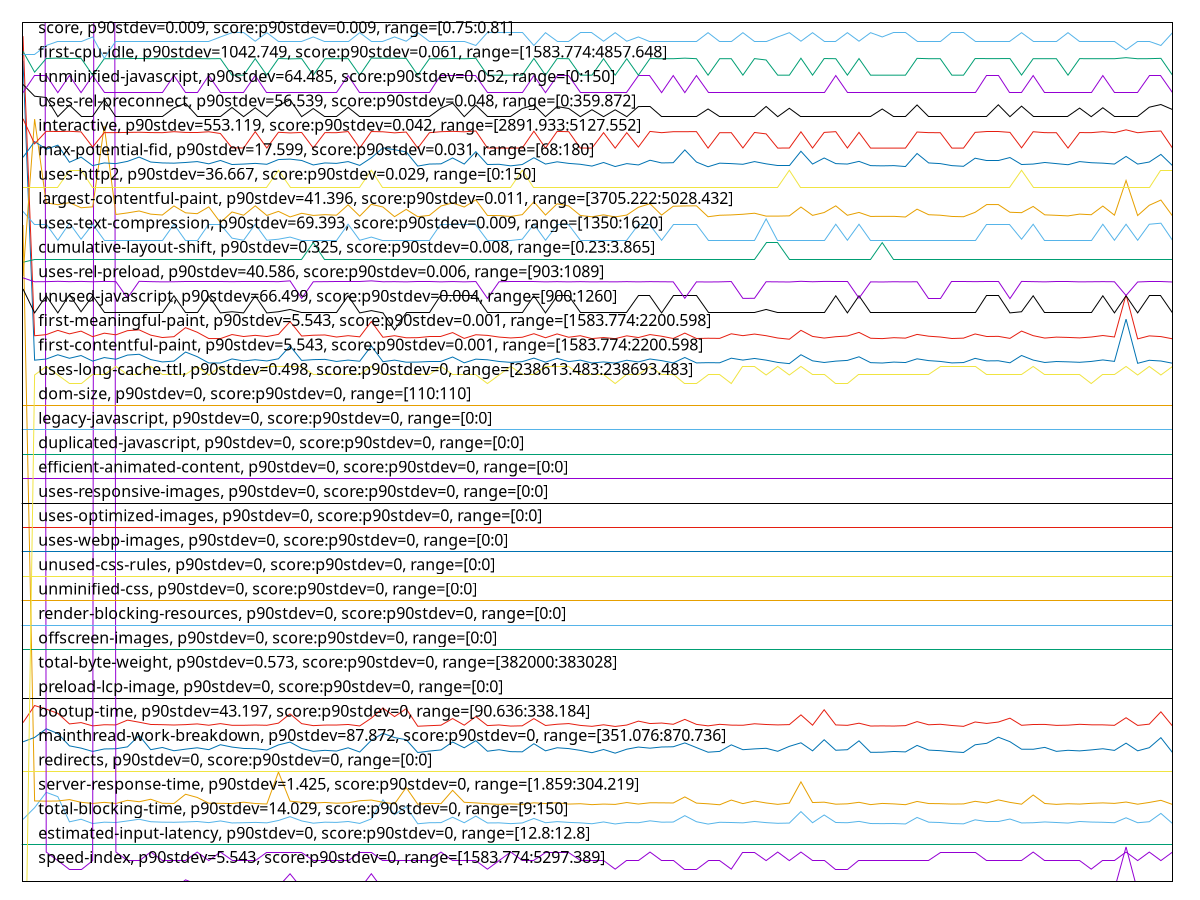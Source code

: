 reset

$speedIndexP90Stdev5543ScoreP90Stdev0Range15837745297389 <<EOF
0 74.33948294553178
1 -0.26472126169383614
2 -0.21932330896510877
3 -0.044439043049877114
4 -0.18745114840383081
5 -0.07555138418506857
6 -0.3028652032660979
7 -0.15899062738479586
8 -0.22698691814331795
9 -0.05673402838542074
10 -0.02377698657738847
11 -0.24031646555835096
12 -0.3375250456952159
13 -0.3031550416696902
14 0.06754626375328598
15 -0.1202076323879595
16 -0.3788350692733502
17 -0.3823674748170802
18 -0.21539841391651038
19 -0.29690540109231023
20 -0.24741146814619697
21 -0.29705635859417967
22 -0.20904813500455788
23 0.3159719926623623
24 -0.2762685042034789
25 -0.24370797743367945
26 -0.23253712229536916
27 -0.3175835596983241
28 -0.26214492032861614
29 -0.3097035781007662
30 0.3179948231874121
31 -0.3268271907294391
32 -0.2636303421469961
33 -0.3483416538958046
34 -0.3429494519290479
35 -0.31175559374283424
36 -0.31163885327473295
37 -0.13535068259211158
38 -0.37325970553764876
39 -0.2232381401802428
40 -0.2499455414109022
41 -0.31888682613113417
42 -0.3548972350103057
43 -0.32596975211882295
44 -0.18116125249262183
45 -0.3463671297713624
46 -0.1895444257630814
47 -0.3262112841218183
48 -0.2630567036399043
49 -0.3812503893032506
50 -0.3378078394153867
51 -0.384028007337637
52 -0.267739405347875
53 -0.33849922477395467
54 -0.2165658185976298
55 -0.284043821933075
56 -0.3774965794234397
57 -0.1559110943466635
58 -0.37720472825316165
59 -0.36768434180195086
60 -0.3724254137439864
61 -0.18470170910312333
62 -0.2615390775544455
63 -0.195484100269951
64 -0.2631513036744053
65 -0.35760239344379485
66 -0.4069232284544313
67 -0.04306633616620559
68 -0.29251153140457475
69 -0.3601807475757184
70 -0.3046746805218383
71 -0.2752097889237035
72 -0.12663942835092
73 -0.3670986266947054
74 -0.3823473471501657
75 -0.3439638863415979
76 -0.3624461164871029
77 -0.21009477368417606
78 -0.2836382494447207
79 -0.3166083742362531
80 -0.37761835180827674
81 -0.3628154591750139
82 -0.19134585195205034
83 -0.2955759686925177
84 -0.28995129217287996
85 -0.3726941180973178
86 -0.07376002182955688
87 -0.26107714759872636
88 -0.35988285810536524
89 -0.3206047225023987
90 -0.3338326251994985
91 -0.3527496129503831
92 -0.31773552358353996
93 -0.25549272641291765
94 -0.31521654606902416
95 1.4160264811320857
96 -0.3940616492951996
97 -0.2700550934265493
98 -0.2996226361259495
99 -0.3903480947492248
EOF

$estimatedInputLatencyP90Stdev0ScoreP90Stdev0Range128128 <<EOF
0 1.5000000000001847
1 1.5000000000001847
2 1.5000000000001847
3 1.5000000000001847
4 1.5000000000001847
5 1.5000000000001847
6 1.5000000000001847
7 1.5000000000001847
8 1.5000000000001847
9 1.5000000000001847
10 1.5000000000001847
11 1.5000000000001847
12 1.5000000000001847
13 1.5000000000001847
14 1.5000000000001847
15 1.5000000000001847
16 1.5000000000001847
17 1.5000000000001847
18 1.5000000000001847
19 1.5000000000001847
20 1.5000000000001847
21 1.5000000000001847
22 1.5000000000001847
23 1.5000000000001847
24 1.5000000000001847
25 1.5000000000001847
26 1.5000000000001847
27 1.5000000000001847
28 1.5000000000001847
29 1.5000000000001847
30 1.5000000000001847
31 1.5000000000001847
32 1.5000000000001847
33 1.5000000000001847
34 1.5000000000001847
35 1.5000000000001847
36 1.5000000000001847
37 1.5000000000001847
38 1.5000000000001847
39 1.5000000000001847
40 1.5000000000001847
41 1.5000000000001847
42 1.5000000000001847
43 1.5000000000001847
44 1.5000000000001847
45 1.5000000000001847
46 1.5000000000001847
47 1.5000000000001847
48 1.5000000000001847
49 1.5000000000001847
50 1.5000000000001847
51 1.5000000000001847
52 1.5000000000001847
53 1.5000000000001847
54 1.5000000000001847
55 1.5000000000001847
56 1.5000000000001847
57 1.5000000000001847
58 1.5000000000001847
59 1.5000000000001847
60 1.5000000000001847
61 1.5000000000001847
62 1.5000000000001847
63 1.5000000000001847
64 1.5000000000001847
65 1.5000000000001847
66 1.5000000000001847
67 1.5000000000001847
68 1.5000000000001847
69 1.5000000000001847
70 1.5000000000001847
71 1.5000000000001847
72 1.5000000000001847
73 1.5000000000001847
74 1.5000000000001847
75 1.5000000000001847
76 1.5000000000001847
77 1.5000000000001847
78 1.5000000000001847
79 1.5000000000001847
80 1.5000000000001847
81 1.5000000000001847
82 1.5000000000001847
83 1.5000000000001847
84 1.5000000000001847
85 1.5000000000001847
86 1.5000000000001847
87 1.5000000000001847
88 1.5000000000001847
89 1.5000000000001847
90 1.5000000000001847
91 1.5000000000001847
92 1.5000000000001847
93 1.5000000000001847
94 1.5000000000001847
95 1.5000000000001847
96 1.5000000000001847
97 1.5000000000001847
98 1.5000000000001847
99 1.5000000000001847
EOF

$totalBlockingTimeP90Stdev14029ScoreP90Stdev0Range9150 <<EOF
0 2.5457763157894737
1 3.0247236842105263
2 3.651039473684211
3 3.4760394736842106
4 2.4444605263157895
5 2.5503815789473685
6 2.3753815789473687
7 2.4306447368421056
8 2.4168289473684212
9 2.4813026315789477
10 2.5503815789473685
11 2.4490657894736843
12 2.4306447368421056
13 2.426039473684211
14 2.4398552631578947
15 2.458276315789474
16 2.4122236842105265
17 2.4813026315789477
18 2.398407894736842
19 2.4076184210526317
20 2.421434210526316
21 2.403013157894737
22 2.4997236842105264
23 2.6563026315789475
24 2.4813026315789477
25 2.389197368421053
26 2.4306447368421056
27 2.421434210526316
28 2.458276315789474
29 2.3799868421052635
30 2.564197368421053
31 3.347092105263158
32 2.7391973684210527
33 3.0615657894736845
34 2.366171052631579
35 2.4076184210526317
36 2.4122236842105265
37 2.633276315789474
38 2.4076184210526317
39 2.679328947368421
40 2.398407894736842
41 2.403013157894737
42 2.370776315789474
43 2.398407894736842
44 2.582618421052632
45 2.4076184210526317
46 2.453671052631579
47 2.421434210526316
48 2.403013157894737
49 2.366171052631579
50 2.4398552631578947
51 2.3569605263157896
52 2.4168289473684212
53 2.4076184210526317
54 2.485907894736842
55 2.4306447368421056
56 2.4352500000000004
57 2.69775
58 2.4490657894736843
59 2.352355263157895
60 2.426039473684211
61 2.4168289473684212
62 2.403013157894737
63 2.458276315789474
64 2.4122236842105265
65 2.3845921052631582
66 2.3938026315789473
67 2.863539473684211
68 2.4076184210526317
69 2.7253815789473688
70 2.4168289473684212
71 2.4076184210526317
72 2.4628815789473686
73 2.3753815789473687
74 2.370776315789474
75 2.3753815789473687
76 2.3569605263157896
77 2.6240657894736845
78 2.4306447368421056
79 2.4168289473684212
80 2.3753815789473687
81 2.3615657894736843
82 2.527355263157895
83 2.472092105263158
84 2.472092105263158
85 2.559592105263158
86 2.398407894736842
87 2.4076184210526317
88 2.4398552631578947
89 2.4168289473684212
90 2.3938026315789473
91 2.458276315789474
92 2.4352500000000004
93 2.426039473684211
94 2.4076184210526317
95 2.61025
96 2.4076184210526317
97 2.4490657894736843
98 2.789855263157895
99 2.3753815789473687
EOF

$serverResponseTimeP90Stdev1425ScoreP90Stdev0Range1859304219 <<EOF
0 26.89561586802828
1 3.301036135113904
2 3.2919238020424197
3 3.29828672427337
4 3.3558672427336997
5 3.244948153967007
6 3.1980510604870385
7 3.242670070699136
8 3.196322859387274
9 3.3260164964650434
10 3.2670219952867243
11 3.37000706991359
12 3.205356637863315
13 3.196558523173606
14 3.574563236449332
15 3.444476826394344
16 3.207791830322074
17 3.2026857816182246
18 3.1932592301649647
19 3.248718774548311
20 3.195458758837392
21 3.174877454831108
22 4.483439905734485
23 3.291138256087981
24 3.2443982717989
25 3.213369206598586
26 3.2382710133542814
27 3.2076347211311864
28 3.2252309505106047
29 3.3087344854674
30 3.3366999214454047
31 3.244948153967007
32 3.1811618224666143
33 3.8496614296936373
34 3.1660793401413985
35 3.1995435978004716
36 3.1895671641791044
37 3.7361500392772977
38 3.2451052631578947
39 3.2212246661429695
40 3.1843825608798113
41 3.160973291437549
42 3.1805333857030638
43 3.159716417910448
44 3.224602513747054
45 3.19357344854674
46 3.2249952867242735
47 3.1714996072270227
48 3.186582089552239
49 3.1490329929300866
50 3.172363707776905
51 3.158302435192459
52 3.235443047918303
53 3.1722851531814613
54 3.2254666142969364
55 3.223502749410841
56 3.2165899450117834
57 3.4656080125687354
58 3.2117195600942656
59 3.183597014925373
60 3.1438483896307936
61 3.3363071484681854
62 3.1905098193244306
63 3.2975011783189316
64 3.21713982717989
65 3.160187745483111
66 3.212819324430479
67 4.08210447761194
68 3.235050274941084
69 3.249739984289081
70 3.167179104477612
71 3.1815545954438336
72 3.244476826394344
73 3.149661429693637
74 3.1983652788688137
75 3.1790408483896306
76 3.1472262372348783
77 3.2795121759622936
78 3.1943589945011786
79 3.188467399842891
80 3.172442262372349
81 3.178490966221524
82 3.285403770620581
83 3.218082482325216
84 3.342984289080911
85 3.241413197172035
86 3.1674147682639435
87 3.5443982717989
88 3.1962443047918305
89 3.1597949725058916
90 3.185717989002357
91 3.1717352710133544
92 3.202607227022781
93 3.2205962293794186
94 3.199622152395915
95 3.255788688138256
96 3.1664721131186173
97 3.238428122545169
98 3.3257808326787117
99 3.15688845247447
EOF

$redirectsP90Stdev0ScoreP90Stdev0Range00 <<EOF
0 4.5
1 4.5
2 4.5
3 4.5
4 4.5
5 4.5
6 4.5
7 4.5
8 4.5
9 4.5
10 4.5
11 4.5
12 4.5
13 4.5
14 4.5
15 4.5
16 4.5
17 4.5
18 4.5
19 4.5
20 4.5
21 4.5
22 4.5
23 4.5
24 4.5
25 4.5
26 4.5
27 4.5
28 4.5
29 4.5
30 4.5
31 4.5
32 4.5
33 4.5
34 4.5
35 4.5
36 4.5
37 4.5
38 4.5
39 4.5
40 4.5
41 4.5
42 4.5
43 4.5
44 4.5
45 4.5
46 4.5
47 4.5
48 4.5
49 4.5
50 4.5
51 4.5
52 4.5
53 4.5
54 4.5
55 4.5
56 4.5
57 4.5
58 4.5
59 4.5
60 4.5
61 4.5
62 4.5
63 4.5
64 4.5
65 4.5
66 4.5
67 4.5
68 4.5
69 4.5
70 4.5
71 4.5
72 4.5
73 4.5
74 4.5
75 4.5
76 4.5
77 4.5
78 4.5
79 4.5
80 4.5
81 4.5
82 4.5
83 4.5
84 4.5
85 4.5
86 4.5
87 4.5
88 4.5
89 4.5
90 4.5
91 4.5
92 4.5
93 4.5
94 4.5
95 4.5
96 4.5
97 4.5
98 4.5
99 4.5
EOF

$mainthreadWorkBreakdownP90Stdev87872ScoreP90Stdev0Range351076870736 <<EOF
0 5.722299412035715
1 5.90192579144819
2 6.255580823149995
3 6.059406978785018
4 5.557193337136087
5 5.464420032469668
6 5.328339209319672
7 5.429950626357473
8 5.438635165968275
9 5.516266196441499
10 5.983250246813364
11 5.400326440841578
12 5.490796154099296
13 5.3567194554748685
14 5.421987878721397
15 5.477696397621815
16 5.400979125074043
17 5.603610704021412
18 5.507236118119391
19 5.450606162655492
20 5.439671782102192
21 5.388255621859985
22 5.595240988569799
23 5.712086823457142
24 5.449999550251201
25 5.332969428051161
26 5.373397457273864
27 5.344940424738377
28 5.477803898554222
29 5.305142043834053
30 5.784488701432614
31 6.068191340690199
32 5.896980748557512
33 5.80916784405783
34 5.283250246813364
35 5.343980594984751
36 5.390566891906715
37 5.715089170926482
38 5.478149437265527
39 5.769077674908404
40 5.337469109936157
41 5.39931286062175
42 5.319608597880695
43 5.312751574120796
44 5.644376593317391
45 5.3533869265702805
46 5.47927819705579
47 5.444939327790087
48 5.372391555692064
49 5.276731083126741
50 5.408964908624206
51 5.2580105636120305
52 5.420513580219827
53 5.508464700204032
54 5.462131798337025
55 5.510376681073254
56 5.520028729075711
57 5.677909205590048
58 5.4862887935762705
59 5.296641791535946
60 5.3300208310480235
61 5.598604232026501
62 5.399312860621749
63 5.4328761874465235
64 5.457133004980145
65 5.334712478883745
66 5.5365147649239805
67 5.682124777867971
68 5.353102816963208
69 5.807394078673131
70 5.376822129834799
71 5.3992053596893435
72 5.763495305061319
73 5.291573890436804
74 5.296280895548583
75 5.327410094118163
76 5.309127256971106
77 5.575291886970447
78 5.38328754305522
79 5.359975197999166
80 5.3152932033083955
81 5.285553838222065
82 5.600938537987319
83 5.660916379631863
84 5.911961771352098
85 5.728043033281411
86 5.420152684232464
87 5.417303909523704
88 5.494881189530725
89 5.331779239156665
90 5.375309438143085
91 5.350906726486913
92 5.390812608323643
93 5.438658201882363
94 5.370947971742611
95 5.667450900594545
96 5.353786215747789
97 5.481228571115158
98 5.891897490182311
99 5.282658991685131
EOF

$bootupTimeP90Stdev43197ScoreP90Stdev0Range90636338184 <<EOF
0 6.507694998119594
1 7.209801053027454
2 7.060589833930445
3 6.889999386393777
4 6.455791829140357
5 6.5105631123691134
6 6.374902693929257
7 6.422275073731715
8 6.41507014904693
9 6.611709170443973
10 6.525707309831555
11 6.43340114011995
12 6.424533540507907
13 6.41103816234833
14 6.427027552898794
15 6.456138219750203
16 6.4021428514875
17 6.468026345480097
18 6.3999120959600955
19 6.399496427228281
20 6.410553215494547
21 6.399787395340551
22 6.487119395894776
23 6.867220739890342
24 6.467098018645712
25 6.385682369707646
26 6.4085580055818365
27 6.410373092377427
28 6.433082460758892
29 6.372325547792007
30 6.692639872528256
31 7.104387462639298
32 6.755184161041942
33 7.0768286257199975
34 6.360589833930445
35 6.3834931810534234
36 6.403417568931731
37 6.67508479642129
38 6.404013360780665
39 6.7565697234813245
40 6.387566734625205
41 6.41361530848558
42 6.367101977395539
43 6.378920825003464
44 6.673519110864788
45 6.391834266938501
46 6.442157894736842
47 6.469882999148869
48 6.395076483046654
49 6.35654399160745
50 6.4207648106727895
51 6.352318026167336
52 6.409902001148037
53 6.570419409750401
54 6.471102294095524
55 6.492024286930187
56 6.440924744165792
57 6.641290928524771
58 6.437253003701431
59 6.376246689495457
60 6.439234357989746
61 6.406216405059282
62 6.400715722174937
63 6.461832881376061
64 6.43205714455375
65 6.415374972783595
66 6.42795587973318
67 6.826887017279943
68 6.403071178321886
69 7.036328635616872
70 6.414349656578453
71 6.397542784188753
72 6.485290453474793
73 6.369124898557035
74 6.374597870192593
75 6.368958631064309
76 6.385377545970982
77 6.55081370123315
78 6.42080637754597
79 6.441451257892758
80 6.391307753211535
81 6.355892777260941
82 6.534962866926624
83 6.475799350765028
84 6.532330298291799
85 6.690616951366758
86 6.399496427228281
87 6.431946299558599
88 6.43521622691554
89 6.395963243007858
90 6.405121810732171
91 6.43971930484353
92 6.419739494467647
93 6.4174948833158485
94 6.397889174798599
95 6.708961798064172
96 6.394619247441658
97 6.446536272045288
98 6.9511165455949016
99 6.3689863423130975
EOF

$preloadLcpImageP90Stdev0ScoreP90Stdev0Range00 <<EOF
0 7.5
1 7.5
2 7.5
3 7.5
4 7.5
5 7.5
6 7.5
7 7.5
8 7.5
9 7.5
10 7.5
11 7.5
12 7.5
13 7.5
14 7.5
15 7.5
16 7.5
17 7.5
18 7.5
19 7.5
20 7.5
21 7.5
22 7.5
23 7.5
24 7.5
25 7.5
26 7.5
27 7.5
28 7.5
29 7.5
30 7.5
31 7.5
32 7.5
33 7.5
34 7.5
35 7.5
36 7.5
37 7.5
38 7.5
39 7.5
40 7.5
41 7.5
42 7.5
43 7.5
44 7.5
45 7.5
46 7.5
47 7.5
48 7.5
49 7.5
50 7.5
51 7.5
52 7.5
53 7.5
54 7.5
55 7.5
56 7.5
57 7.5
58 7.5
59 7.5
60 7.5
61 7.5
62 7.5
63 7.5
64 7.5
65 7.5
66 7.5
67 7.5
68 7.5
69 7.5
70 7.5
71 7.5
72 7.5
73 7.5
74 7.5
75 7.5
76 7.5
77 7.5
78 7.5
79 7.5
80 7.5
81 7.5
82 7.5
83 7.5
84 7.5
85 7.5
86 7.5
87 7.5
88 7.5
89 7.5
90 7.5
91 7.5
92 7.5
93 7.5
94 7.5
95 7.5
96 7.5
97 7.5
98 7.5
99 7.5
EOF

$totalByteWeightP90Stdev0573ScoreP90Stdev0Range382000383028 <<EOF
0 39.705999999976484
1 360.3059999999823
2 1.205999999976484
3 0.8559999999997672
4 0.5059999999939464
5 0.5059999999939464
6 0.8559999999997672
7 360.3059999999823
8 1.205999999976484
9 0.8559999999997672
10 0.8559999999997672
11 1.205999999976484
12 0.8559999999997672
13 0.8559999999997672
14 0.8559999999997672
15 1.205999999976484
16 0.8559999999997672
17 1.205999999976484
18 0.8559999999997672
19 0.8559999999997672
20 0.8559999999997672
21 1.205999999976484
22 1.205999999976484
23 1.205999999976484
24 1.205999999976484
25 0.8559999999997672
26 0.8559999999997672
27 0.8559999999997672
28 0.8559999999997672
29 1.205999999976484
30 1.205999999976484
31 0.8559999999997672
32 0.8559999999997672
33 0.8559999999997672
34 0.8559999999997672
35 0.8559999999997672
36 1.205999999976484
37 0.8559999999997672
38 0.8559999999997672
39 0.8559999999997672
40 0.5059999999939464
41 0.8559999999997672
42 1.205999999976484
43 0.8559999999997672
44 0.8559999999997672
45 1.205999999976484
46 1.205999999976484
47 1.205999999976484
48 0.8559999999997672
49 0.8559999999997672
50 0.8559999999997672
51 0.5059999999939464
52 0.8559999999997672
53 0.8559999999997672
54 1.205999999976484
55 0.8559999999997672
56 0.8559999999997672
57 0.5059999999939464
58 0.5059999999939464
59 0.8559999999997672
60 0.8559999999997672
61 0.5059999999939464
62 1.205999999976484
63 1.205999999976484
64 0.8559999999997672
65 1.205999999976484
66 0.8559999999997672
67 1.205999999976484
68 0.8559999999997672
69 0.8559999999997672
70 0.5059999999939464
71 0.5059999999939464
72 0.8559999999997672
73 0.8559999999997672
74 0.8559999999997672
75 0.8559999999997672
76 0.8559999999997672
77 0.8559999999997672
78 0.8559999999997672
79 1.205999999976484
80 1.205999999976484
81 1.205999999976484
82 1.205999999976484
83 0.8559999999997672
84 0.8559999999997672
85 0.8559999999997672
86 0.8559999999997672
87 1.205999999976484
88 0.8559999999997672
89 0.8559999999997672
90 0.8559999999997672
91 0.8559999999997672
92 0.5059999999939464
93 0.8559999999997672
94 0.8559999999997672
95 1.205999999976484
96 0.8559999999997672
97 1.205999999976484
98 0.8559999999997672
99 1.205999999976484
EOF

$offscreenImagesP90Stdev0ScoreP90Stdev0Range00 <<EOF
0 9.5
1 9.5
2 9.5
3 9.5
4 9.5
5 9.5
6 9.5
7 9.5
8 9.5
9 9.5
10 9.5
11 9.5
12 9.5
13 9.5
14 9.5
15 9.5
16 9.5
17 9.5
18 9.5
19 9.5
20 9.5
21 9.5
22 9.5
23 9.5
24 9.5
25 9.5
26 9.5
27 9.5
28 9.5
29 9.5
30 9.5
31 9.5
32 9.5
33 9.5
34 9.5
35 9.5
36 9.5
37 9.5
38 9.5
39 9.5
40 9.5
41 9.5
42 9.5
43 9.5
44 9.5
45 9.5
46 9.5
47 9.5
48 9.5
49 9.5
50 9.5
51 9.5
52 9.5
53 9.5
54 9.5
55 9.5
56 9.5
57 9.5
58 9.5
59 9.5
60 9.5
61 9.5
62 9.5
63 9.5
64 9.5
65 9.5
66 9.5
67 9.5
68 9.5
69 9.5
70 9.5
71 9.5
72 9.5
73 9.5
74 9.5
75 9.5
76 9.5
77 9.5
78 9.5
79 9.5
80 9.5
81 9.5
82 9.5
83 9.5
84 9.5
85 9.5
86 9.5
87 9.5
88 9.5
89 9.5
90 9.5
91 9.5
92 9.5
93 9.5
94 9.5
95 9.5
96 9.5
97 9.5
98 9.5
99 9.5
EOF

$renderBlockingResourcesP90Stdev0ScoreP90Stdev0Range00 <<EOF
0 10.5
1 10.5
2 10.5
3 10.5
4 10.5
5 10.5
6 10.5
7 10.5
8 10.5
9 10.5
10 10.5
11 10.5
12 10.5
13 10.5
14 10.5
15 10.5
16 10.5
17 10.5
18 10.5
19 10.5
20 10.5
21 10.5
22 10.5
23 10.5
24 10.5
25 10.5
26 10.5
27 10.5
28 10.5
29 10.5
30 10.5
31 10.5
32 10.5
33 10.5
34 10.5
35 10.5
36 10.5
37 10.5
38 10.5
39 10.5
40 10.5
41 10.5
42 10.5
43 10.5
44 10.5
45 10.5
46 10.5
47 10.5
48 10.5
49 10.5
50 10.5
51 10.5
52 10.5
53 10.5
54 10.5
55 10.5
56 10.5
57 10.5
58 10.5
59 10.5
60 10.5
61 10.5
62 10.5
63 10.5
64 10.5
65 10.5
66 10.5
67 10.5
68 10.5
69 10.5
70 10.5
71 10.5
72 10.5
73 10.5
74 10.5
75 10.5
76 10.5
77 10.5
78 10.5
79 10.5
80 10.5
81 10.5
82 10.5
83 10.5
84 10.5
85 10.5
86 10.5
87 10.5
88 10.5
89 10.5
90 10.5
91 10.5
92 10.5
93 10.5
94 10.5
95 10.5
96 10.5
97 10.5
98 10.5
99 10.5
EOF

$unminifiedCssP90Stdev0ScoreP90Stdev0Range00 <<EOF
0 11.5
1 11.5
2 11.5
3 11.5
4 11.5
5 11.5
6 11.5
7 11.5
8 11.5
9 11.5
10 11.5
11 11.5
12 11.5
13 11.5
14 11.5
15 11.5
16 11.5
17 11.5
18 11.5
19 11.5
20 11.5
21 11.5
22 11.5
23 11.5
24 11.5
25 11.5
26 11.5
27 11.5
28 11.5
29 11.5
30 11.5
31 11.5
32 11.5
33 11.5
34 11.5
35 11.5
36 11.5
37 11.5
38 11.5
39 11.5
40 11.5
41 11.5
42 11.5
43 11.5
44 11.5
45 11.5
46 11.5
47 11.5
48 11.5
49 11.5
50 11.5
51 11.5
52 11.5
53 11.5
54 11.5
55 11.5
56 11.5
57 11.5
58 11.5
59 11.5
60 11.5
61 11.5
62 11.5
63 11.5
64 11.5
65 11.5
66 11.5
67 11.5
68 11.5
69 11.5
70 11.5
71 11.5
72 11.5
73 11.5
74 11.5
75 11.5
76 11.5
77 11.5
78 11.5
79 11.5
80 11.5
81 11.5
82 11.5
83 11.5
84 11.5
85 11.5
86 11.5
87 11.5
88 11.5
89 11.5
90 11.5
91 11.5
92 11.5
93 11.5
94 11.5
95 11.5
96 11.5
97 11.5
98 11.5
99 11.5
EOF

$unusedCssRulesP90Stdev0ScoreP90Stdev0Range00 <<EOF
0 12.5
1 12.5
2 12.5
3 12.5
4 12.5
5 12.5
6 12.5
7 12.5
8 12.5
9 12.5
10 12.5
11 12.5
12 12.5
13 12.5
14 12.5
15 12.5
16 12.5
17 12.5
18 12.5
19 12.5
20 12.5
21 12.5
22 12.5
23 12.5
24 12.5
25 12.5
26 12.5
27 12.5
28 12.5
29 12.5
30 12.5
31 12.5
32 12.5
33 12.5
34 12.5
35 12.5
36 12.5
37 12.5
38 12.5
39 12.5
40 12.5
41 12.5
42 12.5
43 12.5
44 12.5
45 12.5
46 12.5
47 12.5
48 12.5
49 12.5
50 12.5
51 12.5
52 12.5
53 12.5
54 12.5
55 12.5
56 12.5
57 12.5
58 12.5
59 12.5
60 12.5
61 12.5
62 12.5
63 12.5
64 12.5
65 12.5
66 12.5
67 12.5
68 12.5
69 12.5
70 12.5
71 12.5
72 12.5
73 12.5
74 12.5
75 12.5
76 12.5
77 12.5
78 12.5
79 12.5
80 12.5
81 12.5
82 12.5
83 12.5
84 12.5
85 12.5
86 12.5
87 12.5
88 12.5
89 12.5
90 12.5
91 12.5
92 12.5
93 12.5
94 12.5
95 12.5
96 12.5
97 12.5
98 12.5
99 12.5
EOF

$usesWebpImagesP90Stdev0ScoreP90Stdev0Range00 <<EOF
0 13.5
1 13.5
2 13.5
3 13.5
4 13.5
5 13.5
6 13.5
7 13.5
8 13.5
9 13.5
10 13.5
11 13.5
12 13.5
13 13.5
14 13.5
15 13.5
16 13.5
17 13.5
18 13.5
19 13.5
20 13.5
21 13.5
22 13.5
23 13.5
24 13.5
25 13.5
26 13.5
27 13.5
28 13.5
29 13.5
30 13.5
31 13.5
32 13.5
33 13.5
34 13.5
35 13.5
36 13.5
37 13.5
38 13.5
39 13.5
40 13.5
41 13.5
42 13.5
43 13.5
44 13.5
45 13.5
46 13.5
47 13.5
48 13.5
49 13.5
50 13.5
51 13.5
52 13.5
53 13.5
54 13.5
55 13.5
56 13.5
57 13.5
58 13.5
59 13.5
60 13.5
61 13.5
62 13.5
63 13.5
64 13.5
65 13.5
66 13.5
67 13.5
68 13.5
69 13.5
70 13.5
71 13.5
72 13.5
73 13.5
74 13.5
75 13.5
76 13.5
77 13.5
78 13.5
79 13.5
80 13.5
81 13.5
82 13.5
83 13.5
84 13.5
85 13.5
86 13.5
87 13.5
88 13.5
89 13.5
90 13.5
91 13.5
92 13.5
93 13.5
94 13.5
95 13.5
96 13.5
97 13.5
98 13.5
99 13.5
EOF

$usesOptimizedImagesP90Stdev0ScoreP90Stdev0Range00 <<EOF
0 14.5
1 14.5
2 14.5
3 14.5
4 14.5
5 14.5
6 14.5
7 14.5
8 14.5
9 14.5
10 14.5
11 14.5
12 14.5
13 14.5
14 14.5
15 14.5
16 14.5
17 14.5
18 14.5
19 14.5
20 14.5
21 14.5
22 14.5
23 14.5
24 14.5
25 14.5
26 14.5
27 14.5
28 14.5
29 14.5
30 14.5
31 14.5
32 14.5
33 14.5
34 14.5
35 14.5
36 14.5
37 14.5
38 14.5
39 14.5
40 14.5
41 14.5
42 14.5
43 14.5
44 14.5
45 14.5
46 14.5
47 14.5
48 14.5
49 14.5
50 14.5
51 14.5
52 14.5
53 14.5
54 14.5
55 14.5
56 14.5
57 14.5
58 14.5
59 14.5
60 14.5
61 14.5
62 14.5
63 14.5
64 14.5
65 14.5
66 14.5
67 14.5
68 14.5
69 14.5
70 14.5
71 14.5
72 14.5
73 14.5
74 14.5
75 14.5
76 14.5
77 14.5
78 14.5
79 14.5
80 14.5
81 14.5
82 14.5
83 14.5
84 14.5
85 14.5
86 14.5
87 14.5
88 14.5
89 14.5
90 14.5
91 14.5
92 14.5
93 14.5
94 14.5
95 14.5
96 14.5
97 14.5
98 14.5
99 14.5
EOF

$usesResponsiveImagesP90Stdev0ScoreP90Stdev0Range00 <<EOF
0 15.5
1 15.5
2 15.5
3 15.5
4 15.5
5 15.5
6 15.5
7 15.5
8 15.5
9 15.5
10 15.5
11 15.5
12 15.5
13 15.5
14 15.5
15 15.5
16 15.5
17 15.5
18 15.5
19 15.5
20 15.5
21 15.5
22 15.5
23 15.5
24 15.5
25 15.5
26 15.5
27 15.5
28 15.5
29 15.5
30 15.5
31 15.5
32 15.5
33 15.5
34 15.5
35 15.5
36 15.5
37 15.5
38 15.5
39 15.5
40 15.5
41 15.5
42 15.5
43 15.5
44 15.5
45 15.5
46 15.5
47 15.5
48 15.5
49 15.5
50 15.5
51 15.5
52 15.5
53 15.5
54 15.5
55 15.5
56 15.5
57 15.5
58 15.5
59 15.5
60 15.5
61 15.5
62 15.5
63 15.5
64 15.5
65 15.5
66 15.5
67 15.5
68 15.5
69 15.5
70 15.5
71 15.5
72 15.5
73 15.5
74 15.5
75 15.5
76 15.5
77 15.5
78 15.5
79 15.5
80 15.5
81 15.5
82 15.5
83 15.5
84 15.5
85 15.5
86 15.5
87 15.5
88 15.5
89 15.5
90 15.5
91 15.5
92 15.5
93 15.5
94 15.5
95 15.5
96 15.5
97 15.5
98 15.5
99 15.5
EOF

$efficientAnimatedContentP90Stdev0ScoreP90Stdev0Range00 <<EOF
0 16.5
1 16.5
2 16.5
3 16.5
4 16.5
5 16.5
6 16.5
7 16.5
8 16.5
9 16.5
10 16.5
11 16.5
12 16.5
13 16.5
14 16.5
15 16.5
16 16.5
17 16.5
18 16.5
19 16.5
20 16.5
21 16.5
22 16.5
23 16.5
24 16.5
25 16.5
26 16.5
27 16.5
28 16.5
29 16.5
30 16.5
31 16.5
32 16.5
33 16.5
34 16.5
35 16.5
36 16.5
37 16.5
38 16.5
39 16.5
40 16.5
41 16.5
42 16.5
43 16.5
44 16.5
45 16.5
46 16.5
47 16.5
48 16.5
49 16.5
50 16.5
51 16.5
52 16.5
53 16.5
54 16.5
55 16.5
56 16.5
57 16.5
58 16.5
59 16.5
60 16.5
61 16.5
62 16.5
63 16.5
64 16.5
65 16.5
66 16.5
67 16.5
68 16.5
69 16.5
70 16.5
71 16.5
72 16.5
73 16.5
74 16.5
75 16.5
76 16.5
77 16.5
78 16.5
79 16.5
80 16.5
81 16.5
82 16.5
83 16.5
84 16.5
85 16.5
86 16.5
87 16.5
88 16.5
89 16.5
90 16.5
91 16.5
92 16.5
93 16.5
94 16.5
95 16.5
96 16.5
97 16.5
98 16.5
99 16.5
EOF

$duplicatedJavascriptP90Stdev0ScoreP90Stdev0Range00 <<EOF
0 17.5
1 17.5
2 17.5
3 17.5
4 17.5
5 17.5
6 17.5
7 17.5
8 17.5
9 17.5
10 17.5
11 17.5
12 17.5
13 17.5
14 17.5
15 17.5
16 17.5
17 17.5
18 17.5
19 17.5
20 17.5
21 17.5
22 17.5
23 17.5
24 17.5
25 17.5
26 17.5
27 17.5
28 17.5
29 17.5
30 17.5
31 17.5
32 17.5
33 17.5
34 17.5
35 17.5
36 17.5
37 17.5
38 17.5
39 17.5
40 17.5
41 17.5
42 17.5
43 17.5
44 17.5
45 17.5
46 17.5
47 17.5
48 17.5
49 17.5
50 17.5
51 17.5
52 17.5
53 17.5
54 17.5
55 17.5
56 17.5
57 17.5
58 17.5
59 17.5
60 17.5
61 17.5
62 17.5
63 17.5
64 17.5
65 17.5
66 17.5
67 17.5
68 17.5
69 17.5
70 17.5
71 17.5
72 17.5
73 17.5
74 17.5
75 17.5
76 17.5
77 17.5
78 17.5
79 17.5
80 17.5
81 17.5
82 17.5
83 17.5
84 17.5
85 17.5
86 17.5
87 17.5
88 17.5
89 17.5
90 17.5
91 17.5
92 17.5
93 17.5
94 17.5
95 17.5
96 17.5
97 17.5
98 17.5
99 17.5
EOF

$legacyJavascriptP90Stdev0ScoreP90Stdev0Range00 <<EOF
0 18.5
1 18.5
2 18.5
3 18.5
4 18.5
5 18.5
6 18.5
7 18.5
8 18.5
9 18.5
10 18.5
11 18.5
12 18.5
13 18.5
14 18.5
15 18.5
16 18.5
17 18.5
18 18.5
19 18.5
20 18.5
21 18.5
22 18.5
23 18.5
24 18.5
25 18.5
26 18.5
27 18.5
28 18.5
29 18.5
30 18.5
31 18.5
32 18.5
33 18.5
34 18.5
35 18.5
36 18.5
37 18.5
38 18.5
39 18.5
40 18.5
41 18.5
42 18.5
43 18.5
44 18.5
45 18.5
46 18.5
47 18.5
48 18.5
49 18.5
50 18.5
51 18.5
52 18.5
53 18.5
54 18.5
55 18.5
56 18.5
57 18.5
58 18.5
59 18.5
60 18.5
61 18.5
62 18.5
63 18.5
64 18.5
65 18.5
66 18.5
67 18.5
68 18.5
69 18.5
70 18.5
71 18.5
72 18.5
73 18.5
74 18.5
75 18.5
76 18.5
77 18.5
78 18.5
79 18.5
80 18.5
81 18.5
82 18.5
83 18.5
84 18.5
85 18.5
86 18.5
87 18.5
88 18.5
89 18.5
90 18.5
91 18.5
92 18.5
93 18.5
94 18.5
95 18.5
96 18.5
97 18.5
98 18.5
99 18.5
EOF

$domSizeP90Stdev0ScoreP90Stdev0Range110110 <<EOF
0 19.5
1 19.5
2 19.5
3 19.5
4 19.5
5 19.5
6 19.5
7 19.5
8 19.5
9 19.5
10 19.5
11 19.5
12 19.5
13 19.5
14 19.5
15 19.5
16 19.5
17 19.5
18 19.5
19 19.5
20 19.5
21 19.5
22 19.5
23 19.5
24 19.5
25 19.5
26 19.5
27 19.5
28 19.5
29 19.5
30 19.5
31 19.5
32 19.5
33 19.5
34 19.5
35 19.5
36 19.5
37 19.5
38 19.5
39 19.5
40 19.5
41 19.5
42 19.5
43 19.5
44 19.5
45 19.5
46 19.5
47 19.5
48 19.5
49 19.5
50 19.5
51 19.5
52 19.5
53 19.5
54 19.5
55 19.5
56 19.5
57 19.5
58 19.5
59 19.5
60 19.5
61 19.5
62 19.5
63 19.5
64 19.5
65 19.5
66 19.5
67 19.5
68 19.5
69 19.5
70 19.5
71 19.5
72 19.5
73 19.5
74 19.5
75 19.5
76 19.5
77 19.5
78 19.5
79 19.5
80 19.5
81 19.5
82 19.5
83 19.5
84 19.5
85 19.5
86 19.5
87 19.5
88 19.5
89 19.5
90 19.5
91 19.5
92 19.5
93 19.5
94 19.5
95 19.5
96 19.5
97 19.5
98 19.5
99 19.5
EOF

$usesLongCacheTtlP90Stdev0498ScoreP90Stdev0Range238613483238693483 <<EOF
0 -10.597632075077854
1 20.750481132025016
2 21.100481132016284
3 20.750481132025016
4 20.400481132019195
5 20.400481132019195
6 20.750481132025016
7 20.750481132025016
8 21.100481132016284
9 20.750481132025016
10 20.750481132025016
11 21.100481132016284
12 20.750481132025016
13 20.750481132025016
14 20.750481132025016
15 21.100481132016284
16 20.750481132025016
17 21.100481132016284
18 20.750481132025016
19 20.750481132025016
20 20.750481132025016
21 21.100481132016284
22 21.100481132016284
23 21.100481132016284
24 21.100481132016284
25 20.750481132025016
26 20.750481132025016
27 20.750481132025016
28 20.750481132025016
29 20.750481132025016
30 21.100481132016284
31 20.750481132025016
32 20.750481132025016
33 20.750481132025016
34 20.750481132025016
35 20.750481132025016
36 21.100481132016284
37 20.750481132025016
38 20.750481132025016
39 20.750481132025016
40 20.400481132019195
41 20.750481132025016
42 21.100481132016284
43 20.750481132025016
44 20.750481132025016
45 21.100481132016284
46 21.100481132016284
47 21.100481132016284
48 20.750481132025016
49 20.750481132025016
50 20.750481132025016
51 20.400481132019195
52 20.750481132025016
53 20.750481132025016
54 21.100481132016284
55 20.750481132025016
56 20.750481132025016
57 20.400481132019195
58 20.400481132019195
59 20.750481132025016
60 20.750481132025016
61 20.400481132019195
62 21.100481132016284
63 21.100481132016284
64 20.750481132025016
65 21.100481132016284
66 20.750481132025016
67 21.100481132016284
68 20.750481132025016
69 20.750481132025016
70 20.400481132019195
71 20.400481132019195
72 20.750481132025016
73 20.750481132025016
74 20.750481132025016
75 20.750481132025016
76 20.750481132025016
77 20.750481132025016
78 20.750481132025016
79 21.100481132016284
80 21.100481132016284
81 21.100481132016284
82 21.100481132016284
83 20.750481132025016
84 20.750481132025016
85 20.750481132025016
86 20.750481132025016
87 21.100481132016284
88 20.750481132025016
89 20.750481132025016
90 20.750481132025016
91 20.750481132025016
92 20.400481132019195
93 20.750481132025016
94 20.750481132025016
95 21.100481132016284
96 20.750481132025016
97 21.100481132016284
98 20.750481132025016
99 21.100481132016284
EOF

$firstContentfulPaintP90Stdev5543ScoreP90Stdev0001Range15837742200598 <<EOF
0 33.63161657082073
1 21.358590519868898
2 21.403988472597625
3 21.578872738512857
4 21.435860633158903
5 21.547760397377665
6 21.320446578296636
7 21.464321154177938
8 21.396324863419416
9 21.566577753177313
10 21.599534794985345
11 21.382995316004383
12 21.285786735867518
13 21.320156739893044
14 21.69085804531602
15 21.503104149174774
16 21.244476712289384
17 21.240944306745654
18 21.407913367646223
19 21.326406380470424
20 21.375900313416537
21 21.326255422968554
22 21.414263646558176
23 21.939283774225096
24 21.347043277359255
25 21.379603804129054
26 21.390774659267365
27 21.30572822186441
28 21.361166861234118
29 21.313608203461968
30 21.941306604750146
31 21.296484590833295
32 21.359681439415738
33 21.27497012766693
34 21.280362329633686
35 21.3115561878199
36 21.311672928288
37 21.487961098970622
38 21.250052076025085
39 21.40007364138249
40 21.37336624015183
41 21.3044249554316
42 21.268414546552428
43 21.29734202944391
44 21.442150529070112
45 21.27694465179137
46 21.433767355799652
47 21.297100497440915
48 21.36025507792283
49 21.242061392259483
50 21.285503942147347
51 21.239283774225097
52 21.35557237621486
53 21.28481255678878
54 21.406745962965104
55 21.33926795962966
56 21.245815202139294
57 21.46740068721607
58 21.246107053309572
59 21.255627439760783
60 21.250886367818747
61 21.43861007245961
62 21.36177270400829
63 21.427827681292783
64 21.36016047788833
65 21.26570938811894
66 21.216388553108303
67 21.58024544539653
68 21.33080025015816
69 21.263131033987015
70 21.318637101040895
71 21.34810199263903
72 21.496672353211814
73 21.25621315486803
74 21.240964434412568
75 21.279347895221136
76 21.26086566507563
77 21.413217007878558
78 21.339673532118013
79 21.30670340732648
80 21.245693429754457
81 21.26049632238772
82 21.431965929610683
83 21.327735812870216
84 21.333360489389854
85 21.250617663465416
86 21.549551759733177
87 21.362234633964007
88 21.26342892345737
89 21.302707059060335
90 21.289479156363235
91 21.27056216861235
92 21.305576257979194
93 21.367819055149816
94 21.30809523549371
95 23.03933826269482
96 21.229250132267534
97 21.353256688136184
98 21.323689145436784
99 21.23296368681351
EOF

$firstMeaningfulPaintP90Stdev5543ScoreP90Stdev0001Range15837742200598 <<EOF
0 34.63161657082073
1 22.358590519868898
2 22.403988472597625
3 22.578872738512857
4 22.435860633158903
5 22.547760397377665
6 22.320446578296636
7 22.464321154177938
8 22.396324863419416
9 22.566577753177313
10 22.599534794985345
11 22.382995316004383
12 22.285786735867518
13 22.320156739893044
14 22.69085804531602
15 22.503104149174774
16 22.244476712289384
17 22.240944306745654
18 22.407913367646223
19 22.326406380470424
20 22.375900313416537
21 22.326255422968554
22 22.414263646558176
23 22.939283774225096
24 22.347043277359255
25 22.379603804129054
26 22.390774659267365
27 22.30572822186441
28 22.361166861234118
29 22.313608203461968
30 22.941306604750146
31 22.296484590833295
32 22.359681439415738
33 22.27497012766693
34 22.280362329633686
35 22.3115561878199
36 22.311672928288
37 22.487961098970622
38 22.250052076025085
39 22.40007364138249
40 22.37336624015183
41 22.3044249554316
42 22.268414546552428
43 22.29734202944391
44 22.442150529070112
45 22.27694465179137
46 22.433767355799652
47 22.297100497440915
48 22.36025507792283
49 22.242061392259483
50 22.285503942147347
51 22.239283774225097
52 22.35557237621486
53 22.28481255678878
54 22.406745962965104
55 22.33926795962966
56 22.245815202139294
57 22.46740068721607
58 22.246107053309572
59 22.255627439760783
60 22.250886367818747
61 22.43861007245961
62 22.36177270400829
63 22.427827681292783
64 22.36016047788833
65 22.26570938811894
66 22.216388553108303
67 22.58024544539653
68 22.33080025015816
69 22.263131033987015
70 22.318637101040895
71 22.34810199263903
72 22.496672353211814
73 22.25621315486803
74 22.240964434412568
75 22.279347895221136
76 22.26086566507563
77 22.413217007878558
78 22.339673532118013
79 22.30670340732648
80 22.245693429754457
81 22.26049632238772
82 22.431965929610683
83 22.327735812870216
84 22.333360489389854
85 22.250617663465416
86 22.549551759733177
87 22.362234633964007
88 22.26342892345737
89 22.302707059060335
90 22.289479156363235
91 22.27056216861235
92 22.305576257979194
93 22.367819055149816
94 22.30809523549371
95 24.03933826269482
96 22.229250132267534
97 22.353256688136184
98 22.323689145436784
99 22.23296368681351
EOF

$unusedJavascriptP90Stdev66499ScoreP90Stdev0004Range9001260 <<EOF
0 24.275133333333336
1 23.295133333333332
2 23.995133333333335
3 23.295133333333332
4 24.041800000000002
5 23.3418
6 23.995133333333335
7 23.295133333333332
8 23.295133333333332
9 23.295133333333332
10 23.295133333333332
11 23.295133333333332
12 23.295133333333332
13 23.995133333333335
14 23.295133333333332
15 23.295133333333332
16 23.995133333333335
17 23.295133333333332
18 23.3418
19 23.295133333333332
20 23.995133333333335
21 23.295133333333332
22 23.3418
23 23.435133333333333
24 23.295133333333332
25 23.295133333333332
26 23.295133333333332
27 23.295133333333332
28 23.995133333333335
29 23.295133333333332
30 23.388466666666666
31 23.295133333333332
32 22.595133333333333
33 23.295133333333332
34 23.295133333333332
35 23.295133333333332
36 23.995133333333335
37 23.995133333333335
38 23.995133333333335
39 23.995133333333335
40 23.295133333333332
41 23.295133333333332
42 23.295133333333332
43 23.295133333333332
44 23.995133333333335
45 23.295133333333332
46 23.995133333333335
47 23.995133333333335
48 23.295133333333332
49 23.295133333333332
50 23.295133333333332
51 23.295133333333332
52 23.295133333333332
53 23.995133333333335
54 23.995133333333335
55 23.295133333333332
56 23.995133333333335
57 23.995133333333335
58 23.995133333333335
59 23.295133333333332
60 23.295133333333332
61 23.295133333333332
62 23.295133333333332
63 23.295133333333332
64 23.435133333333333
65 23.295133333333332
66 23.295133333333332
67 23.295133333333332
68 23.295133333333332
69 23.295133333333332
70 23.995133333333335
71 23.295133333333332
72 23.995133333333335
73 23.295133333333332
74 23.295133333333332
75 23.295133333333332
76 23.295133333333332
77 23.295133333333332
78 23.295133333333332
79 23.295133333333332
80 23.295133333333332
81 23.295133333333332
82 23.295133333333332
83 23.995133333333335
84 23.995133333333335
85 23.295133333333332
86 23.3418
87 23.995133333333335
88 23.295133333333332
89 23.295133333333332
90 23.295133333333332
91 23.295133333333332
92 23.295133333333332
93 23.995133333333335
94 23.295133333333332
95 23.995133333333335
96 23.295133333333332
97 23.995133333333335
98 23.995133333333335
99 23.295133333333332
EOF

$usesRelPreloadP90Stdev40586ScoreP90Stdev0006Range9031089 <<EOF
0 24.73054248366013
1 24.570411764705884
2 24.57498692810458
3 24.588712418300656
4 24.57498692810458
5 24.58413725490196
6 24.570411764705884
7 24.58413725490196
8 24.57498692810458
9 23.902437908496733
10 24.588712418300656
11 24.57498692810458
12 24.56583660130719
13 24.570411764705884
14 24.58413725490196
15 24.58413725490196
16 24.56583660130719
17 24.56583660130719
18 24.57498692810458
19 24.570411764705884
20 24.570411764705884
21 24.570411764705884
22 24.57498692810458
23 24.607013071895427
24 23.888712418300656
25 24.570411764705884
26 24.57498692810458
27 24.570411764705884
28 24.570411764705884
29 24.570411764705884
30 24.607013071895427
31 24.570411764705884
32 24.57498692810458
33 24.56583660130719
34 24.570411764705884
35 24.570411764705884
36 24.56583660130719
37 24.57956209150327
38 24.56583660130719
39 24.57956209150327
40 23.888712418300656
41 24.570411764705884
42 24.56583660130719
43 24.56583660130719
44 24.57956209150327
45 24.56583660130719
46 24.57498692810458
47 24.56583660130719
48 24.57498692810458
49 24.56583660130719
50 24.570411764705884
51 24.56583660130719
52 24.57498692810458
53 24.56583660130719
54 24.57498692810458
55 24.570411764705884
56 24.56583660130719
57 23.893287581699347
58 24.56583660130719
59 24.5612614379085
60 24.56583660130719
61 24.57956209150327
62 23.888712418300656
63 23.893287581699347
64 24.570411764705884
65 24.56583660130719
66 24.5612614379085
67 24.588712418300656
68 24.570411764705884
69 24.58413725490196
70 24.570411764705884
71 24.570411764705884
72 23.897862745098042
73 24.56583660130719
74 24.5612614379085
75 24.570411764705884
76 24.56583660130719
77 24.570411764705884
78 23.88413725490196
79 23.88413725490196
80 24.56583660130719
81 24.56583660130719
82 24.57498692810458
83 24.570411764705884
84 24.570411764705884
85 23.87956209150327
86 24.58413725490196
87 24.57498692810458
88 24.56583660130719
89 24.570411764705884
90 24.570411764705884
91 24.56583660130719
92 24.570411764705884
93 24.57498692810458
94 24.570411764705884
95 24.00766666666667
96 24.5612614379085
97 24.570411764705884
98 24.570411764705884
99 24.5612614379085
EOF

$cumulativeLayoutShiftP90Stdev0325ScoreP90Stdev0008Range0233865 <<EOF
0 25.370125700247694
1 25.473029033330832
2 25.473029033330832
3 25.473029033330832
4 25.473029033330832
5 25.473029033330832
6 25.473029033330832
7 25.473029033330832
8 25.473029033330832
9 25.473029033330832
10 25.473029033330832
11 25.473029033330832
12 25.473029033330832
13 25.473029033330832
14 25.473029033330832
15 25.473029033330832
16 25.473029033330832
17 25.473029033330832
18 25.473029033330832
19 25.473029033330832
20 25.473029033330832
21 25.473029033330832
22 25.473029033330832
23 25.473029033330832
24 25.473029033330832
25 26.17302903333083
26 25.473029033330832
27 25.473029033330832
28 25.473029033330832
29 25.473029033330832
30 25.473029033330832
31 25.473029033330832
32 25.473029033330832
33 25.473029033330832
34 25.473029033330832
35 25.473029033330832
36 25.473029033330832
37 25.473029033330832
38 25.473029033330832
39 25.473029033330832
40 25.473029033330832
41 25.473029033330832
42 25.473029033330832
43 25.473029033330832
44 25.473029033330832
45 25.473029033330832
46 25.473029033330832
47 25.473029033330832
48 25.473029033330832
49 25.473029033330832
50 25.473029033330832
51 25.473029033330832
52 25.473029033330832
53 25.473029033330832
54 25.473029033330832
55 25.473029033330832
56 25.473029033330832
57 25.473029033330832
58 25.473029033330832
59 25.473029033330832
60 25.473029033330832
61 25.473029033330832
62 25.473029033330832
63 25.473029033330832
64 26.17302903333083
65 26.17302903333083
66 25.473029033330832
67 25.473029033330832
68 25.473029033330832
69 25.473029033330832
70 25.473029033330832
71 25.473029033330832
72 25.473029033330832
73 25.473029033330832
74 26.17302903333083
75 25.473029033330832
76 25.473029033330832
77 25.473029033330832
78 25.473029033330832
79 25.473029033330832
80 25.473029033330832
81 25.473029033330832
82 25.473029033330832
83 25.473029033330832
84 25.473029033330832
85 25.473029033330832
86 25.473029033330832
87 25.473029033330832
88 25.473029033330832
89 25.473029033330832
90 25.473029033330832
91 25.473029033330832
92 25.473029033330832
93 25.473029033330832
94 25.473029033330832
95 25.473029033330832
96 25.473029033330832
97 25.473029033330832
98 25.473029033330832
99 25.473029033330832
EOF

$usesTextCompressionP90Stdev69393ScoreP90Stdev0009Range13501620 <<EOF
0 27.451124999999998
1 26.926125
2 26.926125
3 26.269875
4 26.969875
5 26.313625
6 26.926125
7 26.269875
8 26.269875
9 26.269875
10 26.269875
11 26.269875
12 26.269875
13 26.926125
14 26.269875
15 26.269875
16 26.926125
17 26.926125
18 26.357374999999998
19 26.269875
20 26.926125
21 26.269875
22 26.313625
23 26.401125
24 26.269875
25 26.269875
26 26.269875
27 26.269875
28 26.926125
29 26.269875
30 26.401125
31 26.269875
32 26.269875
33 26.269875
34 26.269875
35 26.269875
36 26.926125
37 26.926125
38 26.926125
39 26.926125
40 26.269875
41 26.269875
42 26.269875
43 26.313625
44 26.926125
45 26.269875
46 26.926125
47 26.926125
48 26.269875
49 26.269875
50 26.269875
51 26.269875
52 26.269875
53 26.926125
54 26.926125
55 26.269875
56 26.926125
57 26.926125
58 26.926125
59 26.269875
60 26.269875
61 26.269875
62 26.269875
63 26.269875
64 27.144875
65 26.269875
66 26.269875
67 26.269875
68 26.269875
69 26.269875
70 26.926125
71 26.269875
72 26.926125
73 26.269875
74 26.269875
75 26.269875
76 26.269875
77 26.269875
78 26.269875
79 26.269875
80 26.269875
81 26.269875
82 26.269875
83 26.926125
84 26.926125
85 26.926125
86 26.313625
87 26.926125
88 26.269875
89 26.269875
90 26.269875
91 26.269875
92 26.269875
93 26.926125
94 26.269875
95 26.926125
96 26.269875
97 26.926125
98 26.969875
99 26.269875
EOF

$largestContentfulPaintP90Stdev41396ScoreP90Stdev0011Range37052225028432 <<EOF
0 24.806044220285987
1 31.234096644216145
2 27.802668657721153
3 27.72634631370386
4 27.811408061376394
5 27.601978138652076
6 27.638768161866004
7 30.94183427472946
8 27.326556731172953
9 27.391008254305344
10 27.470382831405782
11 27.34073360815299
12 27.304622965484466
13 27.676406378453034
14 27.39423634420468
15 27.35923913751046
16 27.63745555104464
17 26.997341598048507
18 27.42946843148074
19 27.296071320557
20 27.680414165009775
21 27.286730020229786
22 27.45410295951616
23 27.226035614822223
24 27.37567956375851
25 27.28733045952483
26 27.31924798587039
27 27.29688065054531
28 27.72204170804577
29 27.258797448202404
30 27.74332426914283
31 27.632217738359213
32 27.23632226698452
33 27.53561405119558
34 27.236641918324437
35 27.290232582784217
36 27.673418755747107
37 27.7987288820878
38 27.631470589786574
39 27.926035614822222
40 27.28607614378065
41 27.282704745149893
42 27.245220038932793
43 27.319934410404286
44 27.844611965758595
45 27.303627819937617
46 27.764169617160974
47 27.675284198217145
48 27.287896893358184
49 27.232295048735388
50 27.31075099257779
51 27.227012057365133
52 27.303629034418393
53 27.621220372047517
54 27.76723982455958
55 27.302326868131683
56 27.663921516088404
57 27.676192629836677
58 27.681123421782242
59 27.234260078628957
60 27.29463531848891
61 27.308402186759395
62 27.335583966771814
63 27.37837668266312
64 27.260235393439732
65 27.259801580906977
66 27.27034230244736
67 27.63163624496425
68 27.289699182827945
69 27.406682828976823
70 27.680069252469742
71 27.293743889600236
72 27.41066535433345
73 27.246819267217006
74 27.249994891546873
75 27.250305312832904
76 27.223541557103154
77 27.544331594196873
78 27.31664438198544
79 27.296569257674665
80 27.24571797605044
81 27.23391565188124
82 27.414714919028828
83 27.732909367810716
84 27.732194767322838
85 27.417783183258216
86 27.40048849123319
87 27.656229966445633
88 27.3114891539927
89 27.291668099059994
90 27.26861919712411
91 27.34188979385057
92 27.31628756753381
93 27.671543597430855
94 27.29779102533407
95 28.71907941593886
96 27.28297533146651
97 27.704023671271287
98 27.9182920854023
99 27.266873745354612
EOF

$usesHttp2P90Stdev36667ScoreP90Stdev0029Range0150 <<EOF
0 28.437
1 28.437
2 28.437
3 28.437
4 29.137
5 29.137
6 28.437
7 28.437
8 28.437
9 28.437
10 28.437
11 28.437
12 28.437
13 28.437
14 28.437
15 28.437
16 28.437
17 28.437
18 28.437
19 28.437
20 28.437
21 28.437
22 29.137
23 28.437
24 28.437
25 28.437
26 28.437
27 28.437
28 28.437
29 28.437
30 29.137
31 28.437
32 28.437
33 28.437
34 28.437
35 28.437
36 28.437
37 28.437
38 28.437
39 28.437
40 28.437
41 28.437
42 28.437
43 29.137
44 28.437
45 28.437
46 28.437
47 28.437
48 28.437
49 28.437
50 28.437
51 28.437
52 28.437
53 28.437
54 28.437
55 28.437
56 28.437
57 28.437
58 28.437
59 28.437
60 28.437
61 28.437
62 28.437
63 28.437
64 28.437
65 28.437
66 29.137
67 28.437
68 28.437
69 28.437
70 28.437
71 28.437
72 28.437
73 28.437
74 28.437
75 28.437
76 28.437
77 28.437
78 28.437
79 28.437
80 28.437
81 28.437
82 28.437
83 28.437
84 28.437
85 28.437
86 29.137
87 28.437
88 28.437
89 28.437
90 28.437
91 28.437
92 28.437
93 28.437
94 28.437
95 28.437
96 28.437
97 28.437
98 29.137
99 29.137
EOF

$maxPotentialFidP90Stdev17599ScoreP90Stdev0031Range68180 <<EOF
0 29.668552631578947
1 30.31328947368421
2 30.000131578947368
3 30.165921052631578
4 29.46592105263158
5 29.677763157894738
6 29.327763157894736
7 29.43828947368421
8 29.410657894736843
9 29.502763157894737
10 29.677763157894738
11 29.47513157894737
12 29.43828947368421
13 29.42907894736842
14 29.45671052631579
15 29.493552631578947
16 29.401447368421053
17 29.539605263157895
18 29.373815789473685
19 29.392236842105262
20 29.41986842105263
21 29.383026315789472
22 29.576447368421054
23 29.59486842105263
24 29.539605263157895
25 29.355394736842104
26 29.43828947368421
27 29.41986842105263
28 29.493552631578947
29 29.336973684210527
30 29.650131578947367
31 30.055394736842103
32 29.98171052631579
33 29.889605263157893
34 29.30934210526316
35 29.392236842105262
36 29.401447368421053
37 29.64092105263158
38 29.392236842105262
39 29.898815789473684
40 29.373815789473685
41 29.383026315789472
42 29.318552631578946
43 29.373815789473685
44 29.650131578947367
45 29.392236842105262
46 29.484342105263156
47 29.41986842105263
48 29.383026315789472
49 29.30934210526316
50 29.45671052631579
51 29.290921052631578
52 29.410657894736843
53 29.355394736842104
54 29.548815789473682
55 29.43828947368421
56 29.447499999999998
57 29.9725
58 29.47513157894737
59 29.281710526315788
60 29.42907894736842
61 29.410657894736843
62 29.383026315789472
63 29.493552631578947
64 29.401447368421053
65 29.346184210526314
66 29.346184210526314
67 29.91723684210526
68 29.392236842105262
69 29.64092105263158
70 29.410657894736843
71 29.392236842105262
72 29.502763157894737
73 29.327763157894736
74 29.318552631578946
75 29.327763157894736
76 29.290921052631578
77 29.825131578947367
78 29.43828947368421
79 29.410657894736843
80 29.327763157894736
81 29.30013157894737
82 29.63171052631579
83 29.521184210526314
84 29.521184210526314
85 29.659342105263157
86 29.373815789473685
87 29.392236842105262
88 29.45671052631579
89 29.410657894736843
90 29.364605263157895
91 29.493552631578947
92 29.447499999999998
93 29.42907894736842
94 29.392236842105262
95 29.705394736842106
96 29.392236842105262
97 29.47513157894737
98 29.78828947368421
99 29.327763157894736
EOF

$interactiveP90Stdev553119ScoreP90Stdev0042Range28919335127552 <<EOF
0 31.246826683743617
1 30.22066953485157
2 30.733071470409772
3 30.72466259910135
4 30.733688160758863
5 30.710307692998963
6 30.088429295211032
7 30.68057106716848
8 30.680415523560814
9 30.68754875448366
10 30.696324145243672
11 30.681984562310383
12 30.677987500211223
13 30.719075771650218
14 30.687619456123507
15 30.68402961396367
16 30.714824533123394
17 30.64397933937555
18 30.058270287568646
19 30.049282146703025
20 30.719482776527517
21 30.04892578893199
22 30.694118899266485
23 30.667355237067476
24 30.685852237720344
25 30.050073467414265
26 30.679606621529246
27 30.677131096355467
28 30.72408564146089
29 30.047159834018203
30 30.72492008210761
31 30.714244833442145
32 30.670428097008333
33 30.703553132531972
34 30.045644533891473
35 30.676395315411497
36 30.718683283459427
37 30.732606398786437
38 30.71416214209455
39 30.746683821114484
40 30.048991597910828
41 30.048342594492876
42 30.046208534045086
43 30.051101195053576
44 30.73765497976113
45 30.04941328077115
46 30.728680979223473
47 30.718928454164907
48 30.049169669265332
49 30.04558754245555
50 30.67866620907101
51 30.04539318015285
52 30.677876098083644
53 30.08820261983947
54 30.72918852559622
55 30.67773386143861
56 30.717753677867815
57 30.71911179453896
58 30.71965751442068
59 30.046297515956834
60 30.67688259218864
61 30.678406037789472
62 30.051627156111987
63 30.686150743807367
64 30.629024463996316
65 30.0469351210876
66 30.048029840546874
67 30.714180476131958
68 30.04917665878106
69 30.689283552286955
70 30.719408580129805
71 30.049416775529014
72 30.689724321901764
73 30.04601073075003
74 30.046957487537924
75 30.04647413564269
76 30.044834690963555
77 30.70433461415569
78 30.67931099189677
79 30.677096632666387
80 30.045983874879987
81 30.045374953646455
82 30.690172511156344
83 30.72538897108184
84 30.725176543569262
85 30.690512094089634
86 30.057585583854987
87 30.71690240861784
88 30.678747636929224
89 30.67655419248051
90 30.04758614071201
91 30.68202757471485
92 30.679278974538192
93 30.718597258650487
94 30.67723185291294
95 30.794210108606322
96 30.675539959983105
97 30.722134491263105
98 30.74558754245555
99 30.04750051914436
EOF

$usesRelPreconnectP90Stdev56539ScoreP90Stdev0048Range0359872 <<EOF
0 32.65283524563039
1 32.171579976251
2 32.119047805183904
3 31.333400711514155
4 31.809127051566854
5 31.333400711514155
6 31.333400711514155
7 32.033400711514155
8 31.333400711514155
9 31.333400711514155
10 31.333400711514155
11 31.333400711514155
12 31.333400711514155
13 31.692377891353505
14 31.880999480540364
15 31.333400711514155
16 31.333400711514155
17 31.333400711514155
18 31.710046269868307
19 31.333400711514155
20 31.69866209748826
21 31.333400711514155
22 31.79727357909503
23 32.02556561539626
24 31.333400711514155
25 31.666815751586928
26 31.333400711514155
27 31.333400711514155
28 31.714585272187197
29 31.333400711514155
30 31.333400711514155
31 31.333400711514155
32 31.333400711514155
33 31.333400711514155
34 31.333400711514155
35 31.333400711514155
36 31.680707739557832
37 31.891859355576823
38 31.333400711514155
39 31.803832769740563
40 31.333400711514155
41 31.333400711514155
42 31.333400711514155
43 31.66855362663174
44 31.80826911331998
45 31.333400711514155
46 31.746556277127347
47 31.669261242903204
48 31.333400711514155
49 31.618477940037483
50 31.333400711514155
51 31.615387165465705
52 31.333400711514155
53 31.747916510670183
54 31.751762563001087
55 31.333400711514155
56 31.333400711514155
57 31.333400711514155
58 31.333400711514155
59 31.649290361031664
60 31.333400711514155
61 31.333400711514155
62 31.333400711514155
63 31.333400711514155
64 31.752066876582255
65 31.333400711514155
66 31.67733465520078
67 31.333400711514155
68 31.333400711514155
69 31.333400711514155
70 31.333400711514155
71 31.333400711514155
72 31.333400711514155
73 31.333400711514155
74 31.647922795221227
75 31.333400711514155
76 31.333400711514155
77 31.81428567595293
78 31.333400711514155
79 31.333400711514155
80 31.333400711514155
81 31.333400711514155
82 31.333400711514155
83 31.333400711514155
84 31.81992826496598
85 31.333400711514155
86 31.764910271614262
87 31.333400711514155
88 31.333400711514155
89 31.333400711514155
90 31.333400711514155
91 31.68505975681505
92 31.333400711514155
93 31.698691430055202
94 31.333400711514155
95 31.333400711514155
96 31.333400711514155
97 31.721525766971954
98 31.830813802939037
99 31.62562375404946
EOF

$unminifiedJavascriptP90Stdev64485ScoreP90Stdev0052Range0150 <<EOF
0 32.318
1 33.018
2 33.018
3 32.318
4 33.018
5 32.318
6 33.018
7 32.318
8 32.318
9 32.318
10 32.318
11 32.318
12 32.318
13 33.018
14 32.318
15 32.318
16 33.018
17 32.318
18 32.318
19 32.318
20 33.018
21 32.318
22 32.318
23 32.318
24 32.318
25 32.318
26 32.318
27 32.318
28 33.018
29 32.318
30 32.318
31 32.318
32 32.318
33 32.318
34 32.318
35 32.318
36 33.018
37 33.018
38 33.018
39 33.018
40 32.318
41 32.318
42 32.318
43 32.318
44 33.018
45 32.318
46 33.018
47 33.018
48 32.318
49 32.318
50 32.318
51 32.318
52 32.318
53 33.018
54 33.018
55 32.318
56 33.018
57 32.318
58 33.018
59 32.318
60 32.318
61 32.318
62 32.318
63 32.318
64 32.318
65 32.318
66 32.318
67 32.318
68 32.318
69 32.318
70 33.018
71 32.318
72 32.318
73 32.318
74 32.318
75 32.318
76 32.318
77 32.318
78 32.318
79 32.318
80 32.318
81 32.318
82 32.318
83 33.018
84 33.018
85 32.318
86 32.318
87 33.018
88 32.318
89 32.318
90 32.318
91 32.318
92 32.318
93 33.018
94 32.318
95 32.318
96 32.318
97 33.018
98 33.018
99 32.318
EOF

$firstCpuIdleP90Stdev1042749ScoreP90Stdev0061Range15837744857648 <<EOF
0 34.011048951671725
1 33.15728142287714
2 33.716448352992934
3 33.734230462175496
4 33.71640143378938
5 33.72575927468632
6 33.03420171295651
7 33.709722769069785
8 33.709636312218905
9 33.713601223997784
10 33.718471018938665
11 33.71050844159296
12 33.70828632420486
13 33.70864512163024
14 33.71340159324637
15 33.71164260127066
16 33.70634847144364
17 33.711797374872695
18 33.03550038869508
19 33.03429020197671
20 33.70883070650544
21 33.03428796061348
22 33.71690887842397
23 33.70076359197882
24 33.71265823766092
25 33.0350800583779
26 33.70918669475557
27 33.70781070692809
28 33.71138436634207
29 33.034100179202326
30 33.73302159039023
31 33.72843988533612
32 33.726498207315
33 33.72249704522153
34 33.03360655630763
35 33.707401732851274
36 33.70835822713718
37 33.716157573470284
38 33.70598029017756
39 33.72396857489216
40 33.034987445249364
41 33.033963829606016
42 33.033429159879425
43 33.03385866484341
44 33.71893088690316
45 33.033555811844174
46 33.71386391176799
47 33.708537536195344
48 33.03479277538189
49 33.033037877629674
50 33.70866397896619
51 33.0329966365463
52 33.70822323730123
53 33.033672631695566
54 33.71433250610664
55 33.708145745903266
56 33.70797659769173
57 33.73114512109658
58 33.70903481998331
59 33.033239301471674
60 33.70767257918362
61 33.708519186901725
62 33.03481530855353
63 33.7128241583094
64 33.65589568405231
65 33.033388994650394
66 33.032656696456876
67 33.728404113179025
68 33.03435544058904
69 33.71456548834288
70 33.708749419732406
71 33.034612330699694
72 33.71481048428601
73 33.033247997961
74 33.03302159039023
75 33.033591494346744
76 33.03331707677565
77 33.72277856044284
78 33.70901614195642
79 33.707791550743714
80 33.03309180482892
81 33.033311592906955
82 33.71505960433748
83 33.7122205741348
84 33.711954270298584
85 33.71524835700604
86 33.03760338509886
87 33.707503430972096
88 33.70870901542463
89 33.70749004256242
90 33.03374191970412
91 33.7104615223894
92 33.70900457652217
93 33.70844549087882
94 33.70786671112393
95 33.75047389044515
96 33.70688281243696
97 33.71034766113747
98 33.72309324783991
99 33.0329027981392
EOF

$scoreP90Stdev0009ScoreP90Stdev0009Range075081 <<EOF
0 33.89974999999998
1 33.89974999999998
2 34.249749999999985
3 34.42474999999999
4 34.42474999999999
5 34.42474999999999
6 34.599749999999986
7 33.724749999999986
8 34.42474999999999
9 34.42474999999999
10 34.42474999999999
11 34.42474999999999
12 34.42474999999999
13 34.42474999999999
14 34.42474999999999
15 34.42474999999999
16 34.42474999999999
17 34.599749999999986
18 34.77474999999998
19 34.77474999999998
20 34.42474999999999
21 34.77474999999998
22 34.42474999999999
23 34.42474999999999
24 34.42474999999999
25 34.599749999999986
26 34.42474999999999
27 34.42474999999999
28 34.42474999999999
29 34.77474999999998
30 34.42474999999999
31 34.42474999999999
32 34.599749999999986
33 34.42474999999999
34 34.77474999999998
35 34.42474999999999
36 34.42474999999999
37 34.42474999999999
38 34.42474999999999
39 34.249749999999985
40 34.77474999999998
41 34.77474999999998
42 34.77474999999998
43 34.77474999999998
44 34.249749999999985
45 34.77474999999998
46 34.42474999999999
47 34.42474999999999
48 34.77474999999998
49 34.77474999999998
50 34.42474999999999
51 34.77474999999998
52 34.42474999999999
53 34.599749999999986
54 34.42474999999999
55 34.42474999999999
56 34.42474999999999
57 34.42474999999999
58 34.42474999999999
59 34.77474999999998
60 34.42474999999999
61 34.42474999999999
62 34.77474999999998
63 34.42474999999999
64 34.42474999999999
65 34.599749999999986
66 34.77474999999998
67 34.42474999999999
68 34.77474999999998
69 34.42474999999999
70 34.42474999999999
71 34.77474999999998
72 34.42474999999999
73 34.77474999999998
74 34.599749999999986
75 34.77474999999998
76 34.77474999999998
77 34.42474999999999
78 34.42474999999999
79 34.42474999999999
80 34.77474999999998
81 34.77474999999998
82 34.42474999999999
83 34.42474999999999
84 34.42474999999999
85 34.42474999999999
86 34.77474999999998
87 34.42474999999999
88 34.42474999999999
89 34.42474999999999
90 34.77474999999998
91 34.42474999999999
92 34.42474999999999
93 34.42474999999999
94 34.42474999999999
95 34.07474999999999
96 34.42474999999999
97 34.42474999999999
98 34.249749999999985
99 34.77474999999998
EOF

unset key
unset tics
set xrange [0:99]
set yrange [0:35.2]

set label "speed-index, p90stdev=5.543, score:p90stdev=0, range=[1583.774:5297.389]" at character 4.2, first 1 left front
set label "estimated-input-latency, p90stdev=0, score:p90stdev=0, range=[12.8:12.8]" at character 4.2, first 2 left front
set label "total-blocking-time, p90stdev=14.029, score:p90stdev=0, range=[9:150]" at character 4.2, first 3 left front
set label "server-response-time, p90stdev=1.425, score:p90stdev=0, range=[1.859:304.219]" at character 4.2, first 4 left front
set label "redirects, p90stdev=0, score:p90stdev=0, range=[0:0]" at character 4.2, first 5 left front
set label "mainthread-work-breakdown, p90stdev=87.872, score:p90stdev=0, range=[351.076:870.736]" at character 4.2, first 6 left front
set label "bootup-time, p90stdev=43.197, score:p90stdev=0, range=[90.636:338.184]" at character 4.2, first 7 left front
set label "preload-lcp-image, p90stdev=0, score:p90stdev=0, range=[0:0]" at character 4.2, first 8 left front
set label "total-byte-weight, p90stdev=0.573, score:p90stdev=0, range=[382000:383028]" at character 4.2, first 9 left front
set label "offscreen-images, p90stdev=0, score:p90stdev=0, range=[0:0]" at character 4.2, first 10 left front
set label "render-blocking-resources, p90stdev=0, score:p90stdev=0, range=[0:0]" at character 4.2, first 11 left front
set label "unminified-css, p90stdev=0, score:p90stdev=0, range=[0:0]" at character 4.2, first 12 left front
set label "unused-css-rules, p90stdev=0, score:p90stdev=0, range=[0:0]" at character 4.2, first 13 left front
set label "uses-webp-images, p90stdev=0, score:p90stdev=0, range=[0:0]" at character 4.2, first 14 left front
set label "uses-optimized-images, p90stdev=0, score:p90stdev=0, range=[0:0]" at character 4.2, first 15 left front
set label "uses-responsive-images, p90stdev=0, score:p90stdev=0, range=[0:0]" at character 4.2, first 16 left front
set label "efficient-animated-content, p90stdev=0, score:p90stdev=0, range=[0:0]" at character 4.2, first 17 left front
set label "duplicated-javascript, p90stdev=0, score:p90stdev=0, range=[0:0]" at character 4.2, first 18 left front
set label "legacy-javascript, p90stdev=0, score:p90stdev=0, range=[0:0]" at character 4.2, first 19 left front
set label "dom-size, p90stdev=0, score:p90stdev=0, range=[110:110]" at character 4.2, first 20 left front
set label "uses-long-cache-ttl, p90stdev=0.498, score:p90stdev=0, range=[238613.483:238693.483]" at character 4.2, first 21 left front
set label "first-contentful-paint, p90stdev=5.543, score:p90stdev=0.001, range=[1583.774:2200.598]" at character 4.2, first 22 left front
set label "first-meaningful-paint, p90stdev=5.543, score:p90stdev=0.001, range=[1583.774:2200.598]" at character 4.2, first 23 left front
set label "unused-javascript, p90stdev=66.499, score:p90stdev=0.004, range=[900:1260]" at character 4.2, first 24 left front
set label "uses-rel-preload, p90stdev=40.586, score:p90stdev=0.006, range=[903:1089]" at character 4.2, first 25 left front
set label "cumulative-layout-shift, p90stdev=0.325, score:p90stdev=0.008, range=[0.23:3.865]" at character 4.2, first 26 left front
set label "uses-text-compression, p90stdev=69.393, score:p90stdev=0.009, range=[1350:1620]" at character 4.2, first 27 left front
set label "largest-contentful-paint, p90stdev=41.396, score:p90stdev=0.011, range=[3705.222:5028.432]" at character 4.2, first 28 left front
set label "uses-http2, p90stdev=36.667, score:p90stdev=0.029, range=[0:150]" at character 4.2, first 29 left front
set label "max-potential-fid, p90stdev=17.599, score:p90stdev=0.031, range=[68:180]" at character 4.2, first 30 left front
set label "interactive, p90stdev=553.119, score:p90stdev=0.042, range=[2891.933:5127.552]" at character 4.2, first 31 left front
set label "uses-rel-preconnect, p90stdev=56.539, score:p90stdev=0.048, range=[0:359.872]" at character 4.2, first 32 left front
set label "unminified-javascript, p90stdev=64.485, score:p90stdev=0.052, range=[0:150]" at character 4.2, first 33 left front
set label "first-cpu-idle, p90stdev=1042.749, score:p90stdev=0.061, range=[1583.774:4857.648]" at character 4.2, first 34 left front
set label "score, p90stdev=0.009, score:p90stdev=0.009, range=[0.75:0.81]" at character 4.2, first 35 left front
set terminal svg size 640, 4200 enhanced background rgb 'white'
set output "report_00017_2021-02-10T15-08-03.406Z/correlation/pages+cached+noadtech+nomedia+nocss/correlation.svg"

plot $speedIndexP90Stdev5543ScoreP90Stdev0Range15837745297389 with line, \
     $estimatedInputLatencyP90Stdev0ScoreP90Stdev0Range128128 with line, \
     $totalBlockingTimeP90Stdev14029ScoreP90Stdev0Range9150 with line, \
     $serverResponseTimeP90Stdev1425ScoreP90Stdev0Range1859304219 with line, \
     $redirectsP90Stdev0ScoreP90Stdev0Range00 with line, \
     $mainthreadWorkBreakdownP90Stdev87872ScoreP90Stdev0Range351076870736 with line, \
     $bootupTimeP90Stdev43197ScoreP90Stdev0Range90636338184 with line, \
     $preloadLcpImageP90Stdev0ScoreP90Stdev0Range00 with line, \
     $totalByteWeightP90Stdev0573ScoreP90Stdev0Range382000383028 with line, \
     $offscreenImagesP90Stdev0ScoreP90Stdev0Range00 with line, \
     $renderBlockingResourcesP90Stdev0ScoreP90Stdev0Range00 with line, \
     $unminifiedCssP90Stdev0ScoreP90Stdev0Range00 with line, \
     $unusedCssRulesP90Stdev0ScoreP90Stdev0Range00 with line, \
     $usesWebpImagesP90Stdev0ScoreP90Stdev0Range00 with line, \
     $usesOptimizedImagesP90Stdev0ScoreP90Stdev0Range00 with line, \
     $usesResponsiveImagesP90Stdev0ScoreP90Stdev0Range00 with line, \
     $efficientAnimatedContentP90Stdev0ScoreP90Stdev0Range00 with line, \
     $duplicatedJavascriptP90Stdev0ScoreP90Stdev0Range00 with line, \
     $legacyJavascriptP90Stdev0ScoreP90Stdev0Range00 with line, \
     $domSizeP90Stdev0ScoreP90Stdev0Range110110 with line, \
     $usesLongCacheTtlP90Stdev0498ScoreP90Stdev0Range238613483238693483 with line, \
     $firstContentfulPaintP90Stdev5543ScoreP90Stdev0001Range15837742200598 with line, \
     $firstMeaningfulPaintP90Stdev5543ScoreP90Stdev0001Range15837742200598 with line, \
     $unusedJavascriptP90Stdev66499ScoreP90Stdev0004Range9001260 with line, \
     $usesRelPreloadP90Stdev40586ScoreP90Stdev0006Range9031089 with line, \
     $cumulativeLayoutShiftP90Stdev0325ScoreP90Stdev0008Range0233865 with line, \
     $usesTextCompressionP90Stdev69393ScoreP90Stdev0009Range13501620 with line, \
     $largestContentfulPaintP90Stdev41396ScoreP90Stdev0011Range37052225028432 with line, \
     $usesHttp2P90Stdev36667ScoreP90Stdev0029Range0150 with line, \
     $maxPotentialFidP90Stdev17599ScoreP90Stdev0031Range68180 with line, \
     $interactiveP90Stdev553119ScoreP90Stdev0042Range28919335127552 with line, \
     $usesRelPreconnectP90Stdev56539ScoreP90Stdev0048Range0359872 with line, \
     $unminifiedJavascriptP90Stdev64485ScoreP90Stdev0052Range0150 with line, \
     $firstCpuIdleP90Stdev1042749ScoreP90Stdev0061Range15837744857648 with line, \
     $scoreP90Stdev0009ScoreP90Stdev0009Range075081 with line

reset
